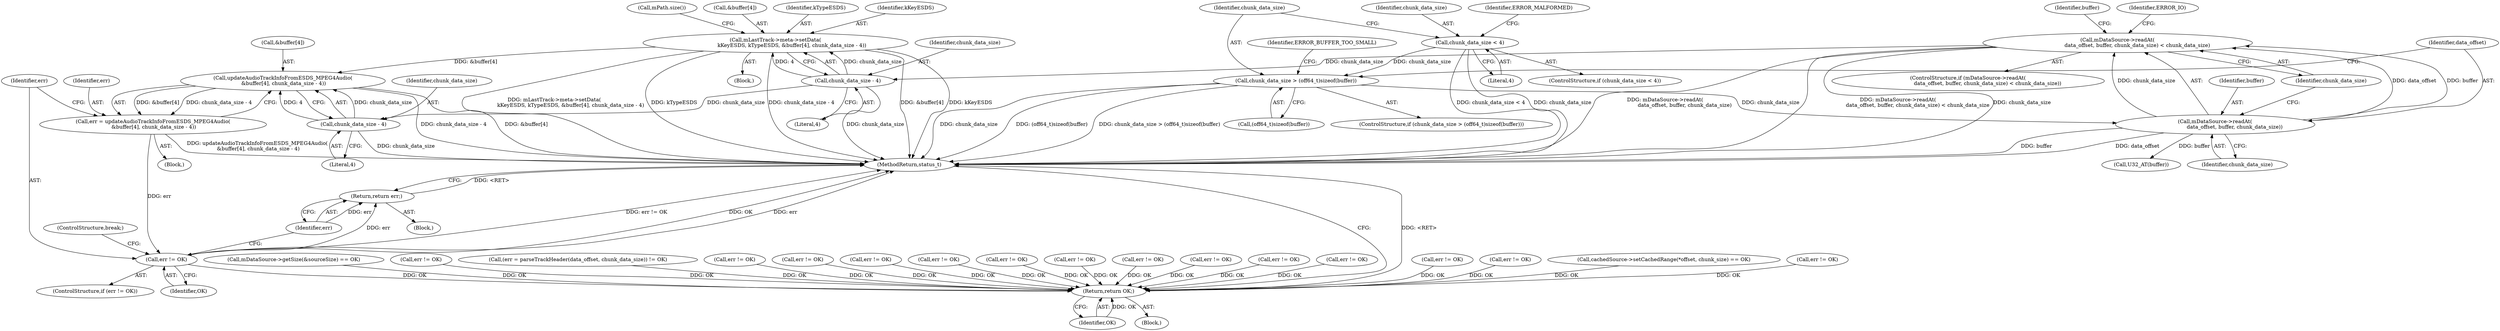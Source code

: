 digraph "0_Android_6fe85f7e15203e48df2cc3e8e1c4bc6ad49dc968@API" {
"1002120" [label="(Call,updateAudioTrackInfoFromESDS_MPEG4Audio(\n &buffer[4], chunk_data_size - 4))"];
"1002090" [label="(Call,mLastTrack->meta->setData(\n                    kKeyESDS, kTypeESDS, &buffer[4], chunk_data_size - 4))"];
"1002097" [label="(Call,chunk_data_size - 4)"];
"1002073" [label="(Call,mDataSource->readAt(\n                        data_offset, buffer, chunk_data_size) < chunk_data_size)"];
"1002074" [label="(Call,mDataSource->readAt(\n                        data_offset, buffer, chunk_data_size))"];
"1002063" [label="(Call,chunk_data_size > (off64_t)sizeof(buffer))"];
"1002055" [label="(Call,chunk_data_size < 4)"];
"1002125" [label="(Call,chunk_data_size - 4)"];
"1002118" [label="(Call,err = updateAudioTrackInfoFromESDS_MPEG4Audio(\n &buffer[4], chunk_data_size - 4))"];
"1002129" [label="(Call,err != OK)"];
"1002133" [label="(Return,return err;)"];
"1002929" [label="(Return,return OK;)"];
"1000565" [label="(Call,err != OK)"];
"1002064" [label="(Identifier,chunk_data_size)"];
"1002060" [label="(Identifier,ERROR_MALFORMED)"];
"1002090" [label="(Call,mLastTrack->meta->setData(\n                    kKeyESDS, kTypeESDS, &buffer[4], chunk_data_size - 4))"];
"1002098" [label="(Identifier,chunk_data_size)"];
"1001772" [label="(Call,err != OK)"];
"1002126" [label="(Identifier,chunk_data_size)"];
"1002931" [label="(MethodReturn,status_t)"];
"1002084" [label="(Call,U32_AT(buffer))"];
"1002128" [label="(ControlStructure,if (err != OK))"];
"1002121" [label="(Call,&buffer[4])"];
"1000394" [label="(Call,cachedSource->setCachedRange(*offset, chunk_size) == OK)"];
"1002118" [label="(Call,err = updateAudioTrackInfoFromESDS_MPEG4Audio(\n &buffer[4], chunk_data_size - 4))"];
"1002075" [label="(Identifier,data_offset)"];
"1001475" [label="(Call,err != OK)"];
"1002074" [label="(Call,mDataSource->readAt(\n                        data_offset, buffer, chunk_data_size))"];
"1002062" [label="(ControlStructure,if (chunk_data_size > (off64_t)sizeof(buffer)))"];
"1002085" [label="(Identifier,buffer)"];
"1002077" [label="(Identifier,chunk_data_size)"];
"1002129" [label="(Call,err != OK)"];
"1002132" [label="(Block,)"];
"1000191" [label="(Call,mDataSource->getSize(&sourceSize) == OK)"];
"1000493" [label="(Call,err != OK)"];
"1002125" [label="(Call,chunk_data_size - 4)"];
"1002134" [label="(Identifier,err)"];
"1002081" [label="(Identifier,ERROR_IO)"];
"1002092" [label="(Identifier,kTypeESDS)"];
"1002116" [label="(Block,)"];
"1002071" [label="(Identifier,ERROR_BUFFER_TOO_SMALL)"];
"1000988" [label="(Call,(err = parseTrackHeader(data_offset, chunk_data_size)) != OK)"];
"1002130" [label="(Identifier,err)"];
"1002063" [label="(Call,chunk_data_size > (off64_t)sizeof(buffer))"];
"1002930" [label="(Identifier,OK)"];
"1002929" [label="(Return,return OK;)"];
"1002133" [label="(Return,return err;)"];
"1002120" [label="(Call,updateAudioTrackInfoFromESDS_MPEG4Audio(\n &buffer[4], chunk_data_size - 4))"];
"1001744" [label="(Call,err != OK)"];
"1002127" [label="(Literal,4)"];
"1001992" [label="(Call,err != OK)"];
"1002091" [label="(Identifier,kKeyESDS)"];
"1002072" [label="(ControlStructure,if (mDataSource->readAt(\n                        data_offset, buffer, chunk_data_size) < chunk_data_size))"];
"1002065" [label="(Call,(off64_t)sizeof(buffer))"];
"1002330" [label="(Call,err != OK)"];
"1002097" [label="(Call,chunk_data_size - 4)"];
"1002131" [label="(Identifier,OK)"];
"1002056" [label="(Identifier,chunk_data_size)"];
"1002135" [label="(ControlStructure,break;)"];
"1002054" [label="(ControlStructure,if (chunk_data_size < 4))"];
"1001610" [label="(Call,err != OK)"];
"1002057" [label="(Literal,4)"];
"1002078" [label="(Identifier,chunk_data_size)"];
"1002076" [label="(Identifier,buffer)"];
"1001973" [label="(Call,err != OK)"];
"1002103" [label="(Call,mPath.size())"];
"1002055" [label="(Call,chunk_data_size < 4)"];
"1002879" [label="(Call,err != OK)"];
"1002119" [label="(Identifier,err)"];
"1001791" [label="(Call,err != OK)"];
"1002073" [label="(Call,mDataSource->readAt(\n                        data_offset, buffer, chunk_data_size) < chunk_data_size)"];
"1000106" [label="(Block,)"];
"1002295" [label="(Call,err != OK)"];
"1002099" [label="(Literal,4)"];
"1002049" [label="(Block,)"];
"1002093" [label="(Call,&buffer[4])"];
"1001824" [label="(Call,err != OK)"];
"1001954" [label="(Call,err != OK)"];
"1002120" -> "1002118"  [label="AST: "];
"1002120" -> "1002125"  [label="CFG: "];
"1002121" -> "1002120"  [label="AST: "];
"1002125" -> "1002120"  [label="AST: "];
"1002118" -> "1002120"  [label="CFG: "];
"1002120" -> "1002931"  [label="DDG: &buffer[4]"];
"1002120" -> "1002931"  [label="DDG: chunk_data_size - 4"];
"1002120" -> "1002118"  [label="DDG: &buffer[4]"];
"1002120" -> "1002118"  [label="DDG: chunk_data_size - 4"];
"1002090" -> "1002120"  [label="DDG: &buffer[4]"];
"1002125" -> "1002120"  [label="DDG: chunk_data_size"];
"1002125" -> "1002120"  [label="DDG: 4"];
"1002090" -> "1002049"  [label="AST: "];
"1002090" -> "1002097"  [label="CFG: "];
"1002091" -> "1002090"  [label="AST: "];
"1002092" -> "1002090"  [label="AST: "];
"1002093" -> "1002090"  [label="AST: "];
"1002097" -> "1002090"  [label="AST: "];
"1002103" -> "1002090"  [label="CFG: "];
"1002090" -> "1002931"  [label="DDG: chunk_data_size - 4"];
"1002090" -> "1002931"  [label="DDG: kKeyESDS"];
"1002090" -> "1002931"  [label="DDG: mLastTrack->meta->setData(\n                    kKeyESDS, kTypeESDS, &buffer[4], chunk_data_size - 4)"];
"1002090" -> "1002931"  [label="DDG: kTypeESDS"];
"1002090" -> "1002931"  [label="DDG: &buffer[4]"];
"1002097" -> "1002090"  [label="DDG: chunk_data_size"];
"1002097" -> "1002090"  [label="DDG: 4"];
"1002097" -> "1002099"  [label="CFG: "];
"1002098" -> "1002097"  [label="AST: "];
"1002099" -> "1002097"  [label="AST: "];
"1002097" -> "1002931"  [label="DDG: chunk_data_size"];
"1002073" -> "1002097"  [label="DDG: chunk_data_size"];
"1002097" -> "1002125"  [label="DDG: chunk_data_size"];
"1002073" -> "1002072"  [label="AST: "];
"1002073" -> "1002078"  [label="CFG: "];
"1002074" -> "1002073"  [label="AST: "];
"1002078" -> "1002073"  [label="AST: "];
"1002081" -> "1002073"  [label="CFG: "];
"1002085" -> "1002073"  [label="CFG: "];
"1002073" -> "1002931"  [label="DDG: mDataSource->readAt(\n                        data_offset, buffer, chunk_data_size) < chunk_data_size"];
"1002073" -> "1002931"  [label="DDG: chunk_data_size"];
"1002073" -> "1002931"  [label="DDG: mDataSource->readAt(\n                        data_offset, buffer, chunk_data_size)"];
"1002074" -> "1002073"  [label="DDG: data_offset"];
"1002074" -> "1002073"  [label="DDG: buffer"];
"1002074" -> "1002073"  [label="DDG: chunk_data_size"];
"1002074" -> "1002077"  [label="CFG: "];
"1002075" -> "1002074"  [label="AST: "];
"1002076" -> "1002074"  [label="AST: "];
"1002077" -> "1002074"  [label="AST: "];
"1002078" -> "1002074"  [label="CFG: "];
"1002074" -> "1002931"  [label="DDG: data_offset"];
"1002074" -> "1002931"  [label="DDG: buffer"];
"1002063" -> "1002074"  [label="DDG: chunk_data_size"];
"1002074" -> "1002084"  [label="DDG: buffer"];
"1002063" -> "1002062"  [label="AST: "];
"1002063" -> "1002065"  [label="CFG: "];
"1002064" -> "1002063"  [label="AST: "];
"1002065" -> "1002063"  [label="AST: "];
"1002071" -> "1002063"  [label="CFG: "];
"1002075" -> "1002063"  [label="CFG: "];
"1002063" -> "1002931"  [label="DDG: (off64_t)sizeof(buffer)"];
"1002063" -> "1002931"  [label="DDG: chunk_data_size > (off64_t)sizeof(buffer)"];
"1002063" -> "1002931"  [label="DDG: chunk_data_size"];
"1002055" -> "1002063"  [label="DDG: chunk_data_size"];
"1002055" -> "1002054"  [label="AST: "];
"1002055" -> "1002057"  [label="CFG: "];
"1002056" -> "1002055"  [label="AST: "];
"1002057" -> "1002055"  [label="AST: "];
"1002060" -> "1002055"  [label="CFG: "];
"1002064" -> "1002055"  [label="CFG: "];
"1002055" -> "1002931"  [label="DDG: chunk_data_size < 4"];
"1002055" -> "1002931"  [label="DDG: chunk_data_size"];
"1002125" -> "1002127"  [label="CFG: "];
"1002126" -> "1002125"  [label="AST: "];
"1002127" -> "1002125"  [label="AST: "];
"1002125" -> "1002931"  [label="DDG: chunk_data_size"];
"1002118" -> "1002116"  [label="AST: "];
"1002119" -> "1002118"  [label="AST: "];
"1002130" -> "1002118"  [label="CFG: "];
"1002118" -> "1002931"  [label="DDG: updateAudioTrackInfoFromESDS_MPEG4Audio(\n &buffer[4], chunk_data_size - 4)"];
"1002118" -> "1002129"  [label="DDG: err"];
"1002129" -> "1002128"  [label="AST: "];
"1002129" -> "1002131"  [label="CFG: "];
"1002130" -> "1002129"  [label="AST: "];
"1002131" -> "1002129"  [label="AST: "];
"1002134" -> "1002129"  [label="CFG: "];
"1002135" -> "1002129"  [label="CFG: "];
"1002129" -> "1002931"  [label="DDG: OK"];
"1002129" -> "1002931"  [label="DDG: err"];
"1002129" -> "1002931"  [label="DDG: err != OK"];
"1002129" -> "1002133"  [label="DDG: err"];
"1002129" -> "1002929"  [label="DDG: OK"];
"1002133" -> "1002132"  [label="AST: "];
"1002133" -> "1002134"  [label="CFG: "];
"1002134" -> "1002133"  [label="AST: "];
"1002931" -> "1002133"  [label="CFG: "];
"1002133" -> "1002931"  [label="DDG: <RET>"];
"1002134" -> "1002133"  [label="DDG: err"];
"1002929" -> "1000106"  [label="AST: "];
"1002929" -> "1002930"  [label="CFG: "];
"1002930" -> "1002929"  [label="AST: "];
"1002931" -> "1002929"  [label="CFG: "];
"1002929" -> "1002931"  [label="DDG: <RET>"];
"1002930" -> "1002929"  [label="DDG: OK"];
"1002295" -> "1002929"  [label="DDG: OK"];
"1000191" -> "1002929"  [label="DDG: OK"];
"1001744" -> "1002929"  [label="DDG: OK"];
"1000493" -> "1002929"  [label="DDG: OK"];
"1000565" -> "1002929"  [label="DDG: OK"];
"1001772" -> "1002929"  [label="DDG: OK"];
"1001791" -> "1002929"  [label="DDG: OK"];
"1000394" -> "1002929"  [label="DDG: OK"];
"1001973" -> "1002929"  [label="DDG: OK"];
"1002879" -> "1002929"  [label="DDG: OK"];
"1001475" -> "1002929"  [label="DDG: OK"];
"1001610" -> "1002929"  [label="DDG: OK"];
"1001992" -> "1002929"  [label="DDG: OK"];
"1001954" -> "1002929"  [label="DDG: OK"];
"1000988" -> "1002929"  [label="DDG: OK"];
"1001824" -> "1002929"  [label="DDG: OK"];
"1002330" -> "1002929"  [label="DDG: OK"];
}
